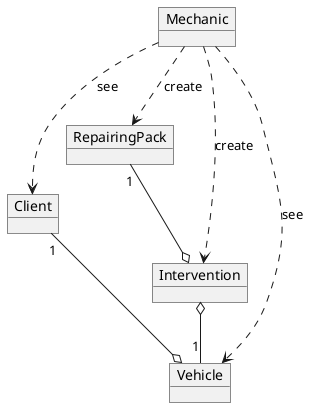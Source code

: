 @startuml
object Mechanic
object Intervention
object Client
object Vehicle
object RepairingPack

Mechanic ..> Intervention : create
Mechanic ..> RepairingPack : create
Mechanic ..> Vehicle : see
Mechanic ..> Client : see
Client "1" --o Vehicle
RepairingPack "1" --o Intervention
Intervention o-- "1" Vehicle
@enduml
